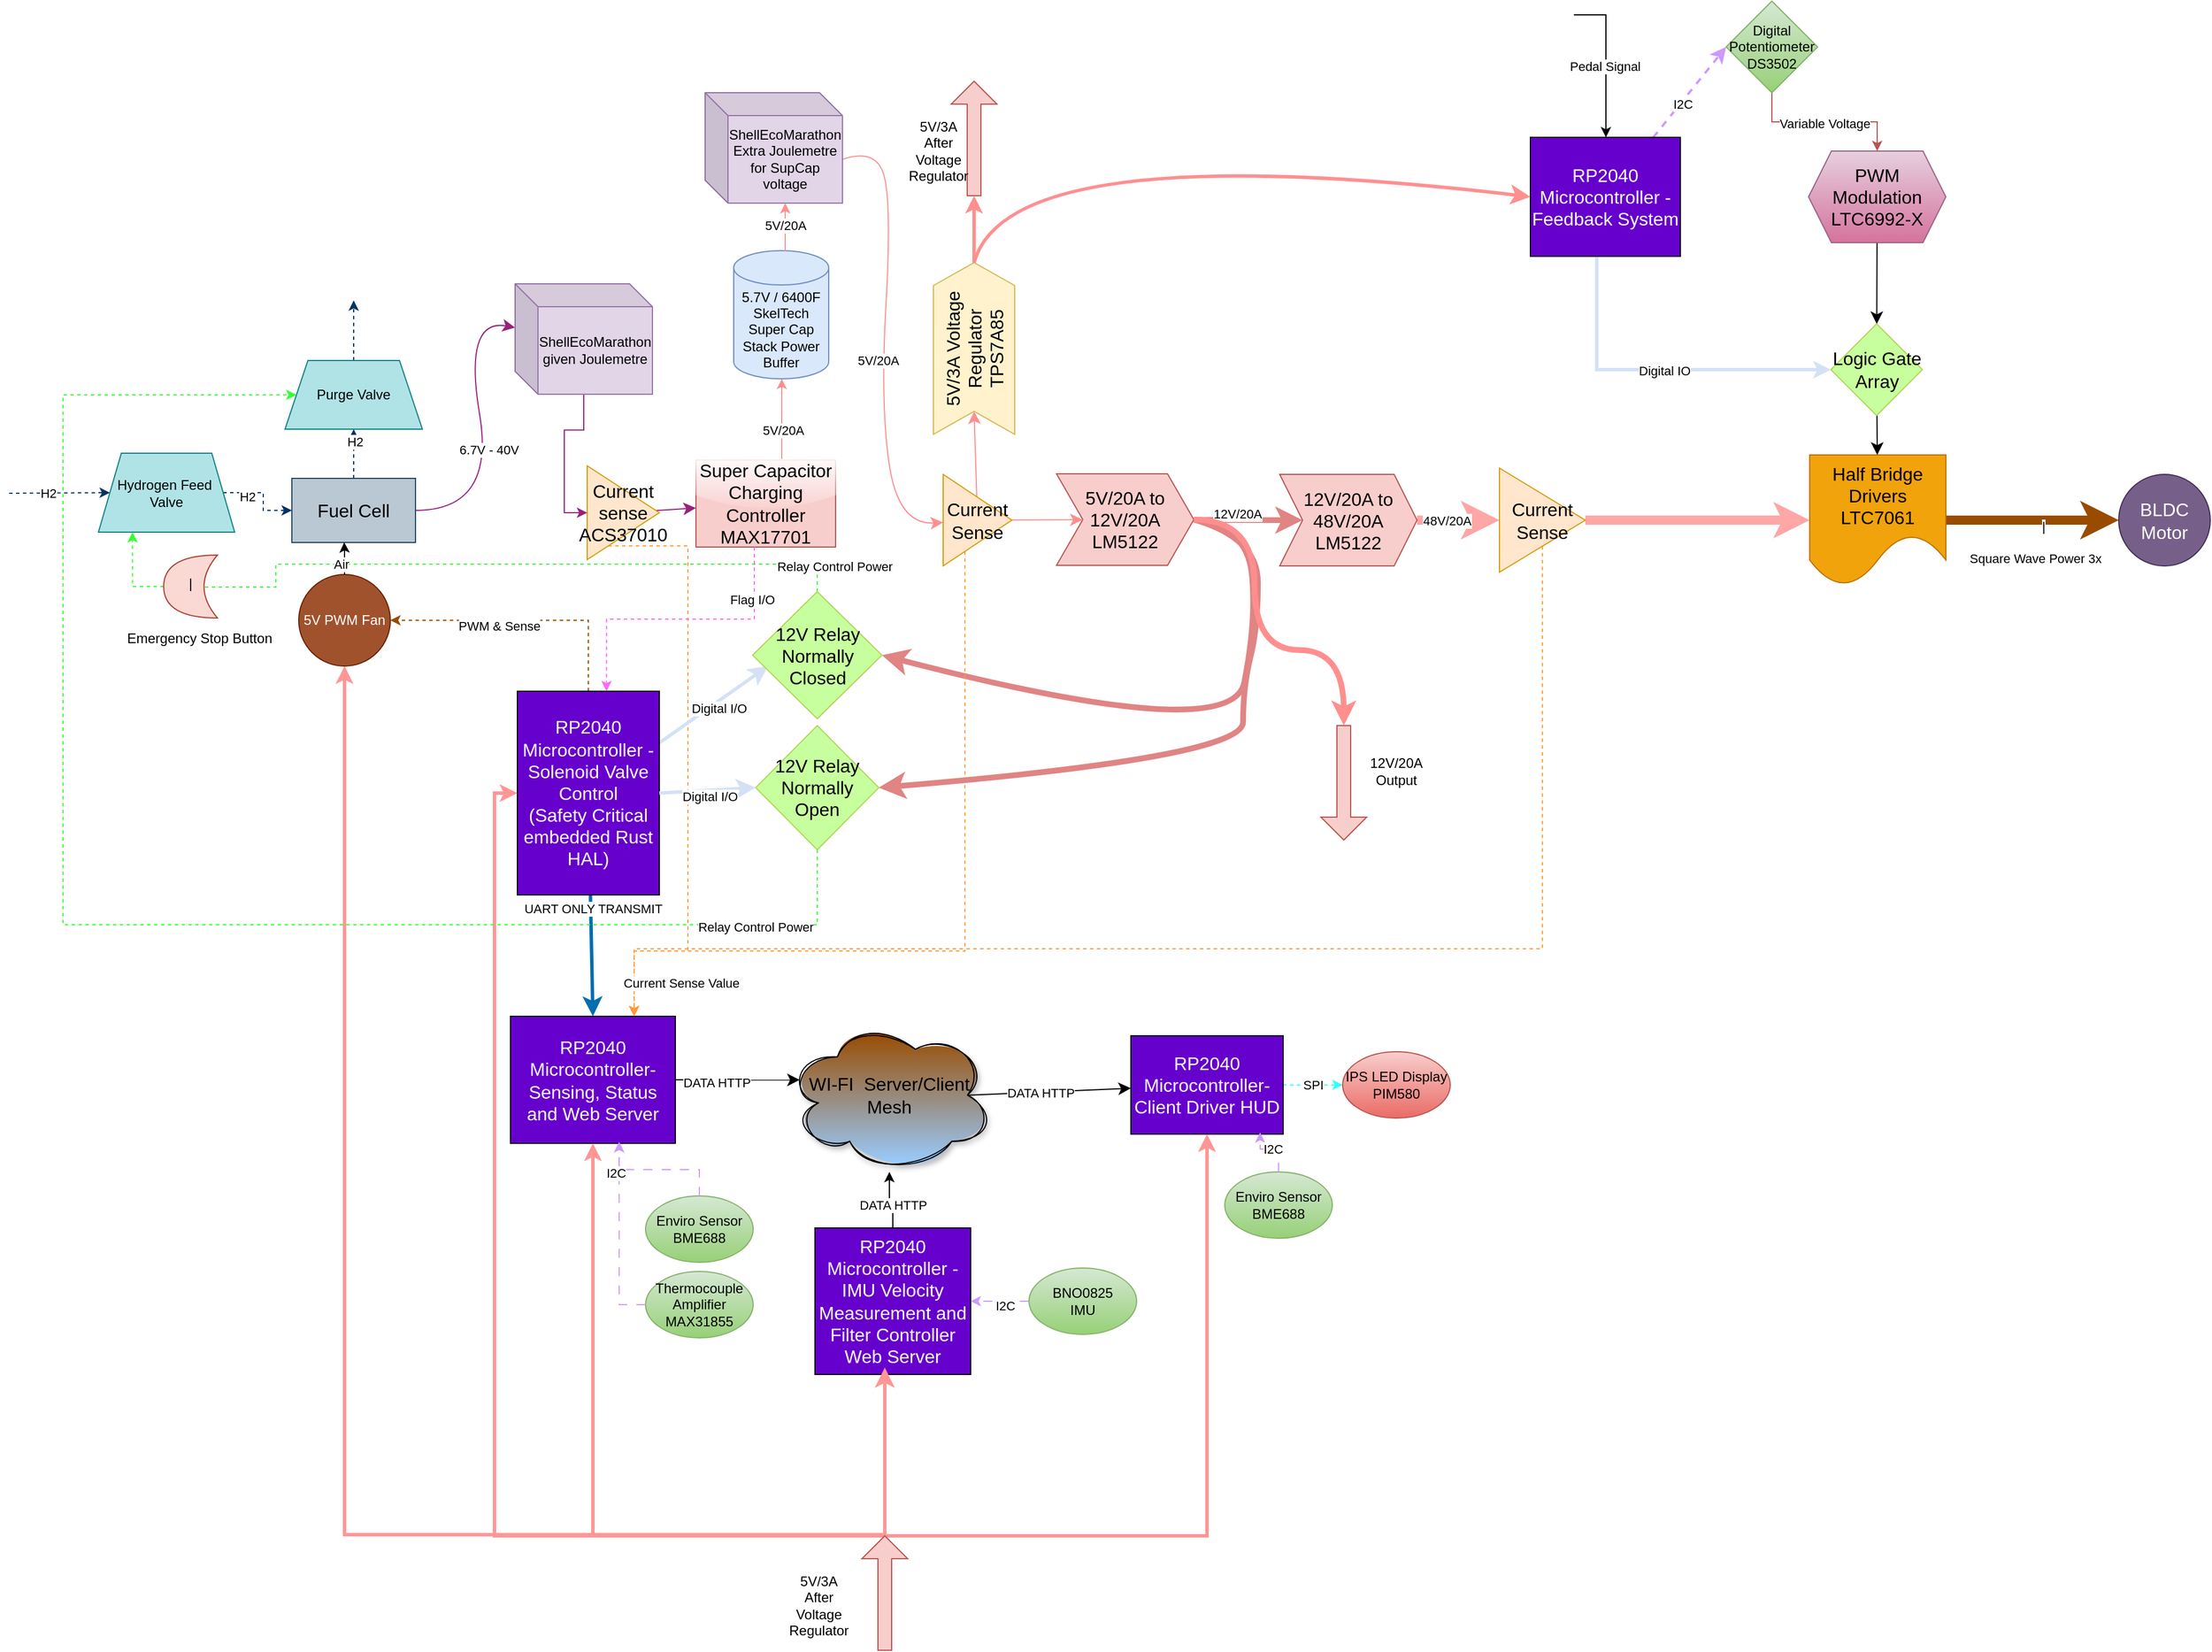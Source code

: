 <mxfile version="23.1.3" type="github">
  <diagram name="Page-1" id="3pwY9fGzuHn3JVjRTNSs">
    <mxGraphModel dx="2160" dy="2262" grid="0" gridSize="10" guides="1" tooltips="1" connect="1" arrows="1" fold="1" page="0" pageScale="1" pageWidth="827" pageHeight="1169" math="0" shadow="0">
      <root>
        <mxCell id="0" />
        <mxCell id="1" parent="0" />
        <mxCell id="-RvZQtozATsV0GQGR4CD-6" value="" style="edgeStyle=none;curved=1;rounded=0;orthogonalLoop=1;jettySize=auto;html=1;fontSize=12;startSize=8;endSize=8;strokeColor=#99207D;entryX=0;entryY=0;entryDx=0;entryDy=38.25;entryPerimeter=0;" parent="1" source="-RvZQtozATsV0GQGR4CD-1" target="e2PPbPaa_1yQstqibaPU-81" edge="1">
          <mxGeometry relative="1" as="geometry">
            <Array as="points">
              <mxPoint x="-206" y="-63" />
              <mxPoint x="-234" y="-231" />
            </Array>
          </mxGeometry>
        </mxCell>
        <mxCell id="e2PPbPaa_1yQstqibaPU-49" value="6.7V - 40V" style="edgeLabel;html=1;align=center;verticalAlign=middle;resizable=0;points=[];" vertex="1" connectable="0" parent="-RvZQtozATsV0GQGR4CD-6">
          <mxGeometry x="-0.135" y="-3" relative="1" as="geometry">
            <mxPoint as="offset" />
          </mxGeometry>
        </mxCell>
        <mxCell id="e2PPbPaa_1yQstqibaPU-38" style="edgeStyle=orthogonalEdgeStyle;rounded=0;orthogonalLoop=1;jettySize=auto;html=1;entryX=0.5;entryY=1;entryDx=0;entryDy=0;dashed=1;strokeColor=#003366;" edge="1" parent="1" source="-RvZQtozATsV0GQGR4CD-1" target="e2PPbPaa_1yQstqibaPU-24">
          <mxGeometry relative="1" as="geometry" />
        </mxCell>
        <mxCell id="e2PPbPaa_1yQstqibaPU-43" value="H2" style="edgeLabel;html=1;align=center;verticalAlign=middle;resizable=0;points=[];" vertex="1" connectable="0" parent="e2PPbPaa_1yQstqibaPU-38">
          <mxGeometry x="0.494" y="-1" relative="1" as="geometry">
            <mxPoint as="offset" />
          </mxGeometry>
        </mxCell>
        <mxCell id="-RvZQtozATsV0GQGR4CD-1" value="Fuel Cell" style="rounded=0;whiteSpace=wrap;html=1;fontSize=16;fillColor=#bac8d3;strokeColor=#23445d;" parent="1" vertex="1">
          <mxGeometry x="-384" y="-91" width="108" height="56" as="geometry" />
        </mxCell>
        <mxCell id="-RvZQtozATsV0GQGR4CD-74" value="" style="edgeStyle=none;curved=1;rounded=0;orthogonalLoop=1;jettySize=auto;html=1;fontSize=12;startSize=8;endSize=8;strokeColor=#FF8F8F;exitX=0;exitY=0;exitDx=120.0;exitDy=58.25;exitPerimeter=0;" parent="1" source="e2PPbPaa_1yQstqibaPU-90" target="-RvZQtozATsV0GQGR4CD-73" edge="1">
          <mxGeometry relative="1" as="geometry">
            <Array as="points">
              <mxPoint x="127" y="-380" />
              <mxPoint x="140" y="-330" />
              <mxPoint x="130" y="-155" />
              <mxPoint x="146" y="-50" />
            </Array>
          </mxGeometry>
        </mxCell>
        <mxCell id="e2PPbPaa_1yQstqibaPU-46" value="5V/20A" style="edgeLabel;html=1;align=center;verticalAlign=middle;resizable=0;points=[];" vertex="1" connectable="0" parent="-RvZQtozATsV0GQGR4CD-74">
          <mxGeometry x="0.086" y="-4" relative="1" as="geometry">
            <mxPoint as="offset" />
          </mxGeometry>
        </mxCell>
        <mxCell id="e2PPbPaa_1yQstqibaPU-65" value="" style="edgeStyle=orthogonalEdgeStyle;rounded=0;orthogonalLoop=1;jettySize=auto;html=1;strokeColor=#FF8F8F;" edge="1" parent="1" source="-RvZQtozATsV0GQGR4CD-2" target="e2PPbPaa_1yQstqibaPU-64">
          <mxGeometry relative="1" as="geometry">
            <Array as="points">
              <mxPoint x="44" y="-124" />
              <mxPoint x="44" y="-124" />
            </Array>
          </mxGeometry>
        </mxCell>
        <mxCell id="e2PPbPaa_1yQstqibaPU-83" value="5V/20A" style="edgeLabel;html=1;align=center;verticalAlign=middle;resizable=0;points=[];" vertex="1" connectable="0" parent="e2PPbPaa_1yQstqibaPU-65">
          <mxGeometry x="-0.252" y="-1" relative="1" as="geometry">
            <mxPoint as="offset" />
          </mxGeometry>
        </mxCell>
        <mxCell id="-RvZQtozATsV0GQGR4CD-2" value="&lt;div&gt;Super Capacitor Charging Controller &lt;br&gt;&lt;/div&gt;&lt;div&gt;MAX17701&lt;br&gt;&lt;/div&gt;" style="whiteSpace=wrap;html=1;fontSize=16;fillColor=#f8cecc;strokeColor=#b85450;glass=1;shadow=0;rounded=0;" parent="1" vertex="1">
          <mxGeometry x="-31" y="-107" width="122" height="76" as="geometry" />
        </mxCell>
        <mxCell id="-RvZQtozATsV0GQGR4CD-7" value="" style="edgeStyle=none;curved=1;rounded=0;orthogonalLoop=1;jettySize=auto;html=1;fontSize=12;startSize=8;endSize=8;strokeColor=#99207D;" parent="1" source="-RvZQtozATsV0GQGR4CD-3" target="-RvZQtozATsV0GQGR4CD-2" edge="1">
          <mxGeometry relative="1" as="geometry" />
        </mxCell>
        <mxCell id="e2PPbPaa_1yQstqibaPU-22" style="edgeStyle=orthogonalEdgeStyle;rounded=0;orthogonalLoop=1;jettySize=auto;html=1;entryX=0.75;entryY=0;entryDx=0;entryDy=0;dashed=1;strokeColor=#FF9933;" edge="1" parent="1" source="-RvZQtozATsV0GQGR4CD-3" target="-RvZQtozATsV0GQGR4CD-41">
          <mxGeometry relative="1" as="geometry">
            <Array as="points">
              <mxPoint x="-38" y="-32" />
              <mxPoint x="-38" y="322" />
              <mxPoint x="-85" y="322" />
            </Array>
          </mxGeometry>
        </mxCell>
        <mxCell id="-RvZQtozATsV0GQGR4CD-3" value="&lt;div&gt;Current sense&lt;/div&gt;&lt;div&gt;ACS37010&lt;br&gt;&lt;/div&gt;" style="triangle;whiteSpace=wrap;html=1;fontSize=16;fillColor=#ffe6cc;strokeColor=#d79b00;" parent="1" vertex="1">
          <mxGeometry x="-126" y="-102" width="63" height="82" as="geometry" />
        </mxCell>
        <mxCell id="-RvZQtozATsV0GQGR4CD-14" style="edgeStyle=none;curved=1;rounded=0;orthogonalLoop=1;jettySize=auto;html=1;entryX=1;entryY=0.5;entryDx=0;entryDy=0;fontSize=12;startSize=8;endSize=8;exitX=1;exitY=0.5;exitDx=0;exitDy=0;strokeWidth=5;strokeColor=#E08484;" parent="1" source="-RvZQtozATsV0GQGR4CD-9" target="-RvZQtozATsV0GQGR4CD-38" edge="1">
          <mxGeometry relative="1" as="geometry">
            <mxPoint x="419" y="-61" as="sourcePoint" />
            <Array as="points">
              <mxPoint x="450" y="-49" />
              <mxPoint x="459" y="32" />
              <mxPoint x="437" y="143" />
            </Array>
            <mxPoint x="404.0" y="184.0" as="targetPoint" />
          </mxGeometry>
        </mxCell>
        <mxCell id="-RvZQtozATsV0GQGR4CD-17" style="edgeStyle=none;curved=1;rounded=0;orthogonalLoop=1;jettySize=auto;html=1;entryX=0;entryY=0.5;entryDx=0;entryDy=0;fontSize=12;startSize=8;endSize=8;strokeColor=#E08484;strokeWidth=5;" parent="1" source="-RvZQtozATsV0GQGR4CD-9" target="-RvZQtozATsV0GQGR4CD-16" edge="1">
          <mxGeometry relative="1" as="geometry" />
        </mxCell>
        <mxCell id="e2PPbPaa_1yQstqibaPU-57" value="12V/20A" style="edgeLabel;html=1;align=center;verticalAlign=middle;resizable=0;points=[];" vertex="1" connectable="0" parent="-RvZQtozATsV0GQGR4CD-17">
          <mxGeometry x="-0.215" y="6" relative="1" as="geometry">
            <mxPoint as="offset" />
          </mxGeometry>
        </mxCell>
        <mxCell id="-RvZQtozATsV0GQGR4CD-9" value="&lt;div&gt;5V/20A to 12V/20A&lt;/div&gt;LM5122" style="shape=step;perimeter=stepPerimeter;whiteSpace=wrap;html=1;fixedSize=1;fontSize=16;size=23;fillColor=#f8cecc;strokeColor=#b85450;" parent="1" vertex="1">
          <mxGeometry x="284" y="-95" width="120" height="80" as="geometry" />
        </mxCell>
        <mxCell id="-RvZQtozATsV0GQGR4CD-20" value="" style="edgeStyle=none;curved=1;rounded=0;orthogonalLoop=1;jettySize=auto;html=1;fontSize=12;startSize=8;endSize=8;entryX=0;entryY=0.5;entryDx=0;entryDy=0;strokeColor=#FFA6A6;strokeWidth=8;" parent="1" source="-RvZQtozATsV0GQGR4CD-16" target="-RvZQtozATsV0GQGR4CD-77" edge="1">
          <mxGeometry relative="1" as="geometry">
            <mxPoint x="615" y="-60" as="targetPoint" />
          </mxGeometry>
        </mxCell>
        <mxCell id="e2PPbPaa_1yQstqibaPU-58" value="48V/20A" style="edgeLabel;html=1;align=center;verticalAlign=middle;resizable=0;points=[];" vertex="1" connectable="0" parent="-RvZQtozATsV0GQGR4CD-20">
          <mxGeometry x="-0.278" y="-1" relative="1" as="geometry">
            <mxPoint y="-1" as="offset" />
          </mxGeometry>
        </mxCell>
        <mxCell id="-RvZQtozATsV0GQGR4CD-16" value="&lt;div&gt;12V/20A to 48V/20A&lt;/div&gt;LM5122" style="shape=step;perimeter=stepPerimeter;whiteSpace=wrap;html=1;fixedSize=1;fontSize=16;fillColor=#f8cecc;strokeColor=#b85450;" parent="1" vertex="1">
          <mxGeometry x="479" y="-94.5" width="120" height="80" as="geometry" />
        </mxCell>
        <mxCell id="-RvZQtozATsV0GQGR4CD-21" value="" style="edgeStyle=none;curved=1;rounded=0;orthogonalLoop=1;jettySize=auto;html=1;fontSize=12;startSize=8;endSize=8;strokeWidth=8;strokeColor=#994C00;" parent="1" source="-RvZQtozATsV0GQGR4CD-18" target="-RvZQtozATsV0GQGR4CD-19" edge="1">
          <mxGeometry relative="1" as="geometry" />
        </mxCell>
        <mxCell id="e2PPbPaa_1yQstqibaPU-79" value="|" style="edgeLabel;html=1;align=center;verticalAlign=middle;resizable=0;points=[];" vertex="1" connectable="0" parent="-RvZQtozATsV0GQGR4CD-21">
          <mxGeometry x="0.116" y="-5" relative="1" as="geometry">
            <mxPoint as="offset" />
          </mxGeometry>
        </mxCell>
        <mxCell id="e2PPbPaa_1yQstqibaPU-80" value="Square Wave Power 3x" style="edgeLabel;html=1;align=center;verticalAlign=middle;resizable=0;points=[];" vertex="1" connectable="0" parent="-RvZQtozATsV0GQGR4CD-21">
          <mxGeometry x="-0.472" y="1" relative="1" as="geometry">
            <mxPoint x="38" y="34" as="offset" />
          </mxGeometry>
        </mxCell>
        <mxCell id="-RvZQtozATsV0GQGR4CD-18" value="&lt;div&gt;Half Bridge Drivers&lt;/div&gt;&lt;div&gt;LTC7061&lt;br&gt;&lt;/div&gt;" style="shape=document;whiteSpace=wrap;html=1;boundedLbl=1;fontSize=16;size=0.388;fillColor=#f0a30a;fontColor=#000000;strokeColor=#BD7000;" parent="1" vertex="1">
          <mxGeometry x="942" y="-111.5" width="119" height="114" as="geometry" />
        </mxCell>
        <mxCell id="-RvZQtozATsV0GQGR4CD-19" value="BLDC Motor" style="ellipse;whiteSpace=wrap;html=1;fontSize=16;fillColor=#76608a;fontColor=#ffffff;strokeColor=#432D57;" parent="1" vertex="1">
          <mxGeometry x="1212" y="-94.5" width="80" height="80" as="geometry" />
        </mxCell>
        <mxCell id="-RvZQtozATsV0GQGR4CD-24" value="" style="edgeStyle=none;curved=1;rounded=0;orthogonalLoop=1;jettySize=auto;html=1;fontSize=12;startSize=8;endSize=8;" parent="1" source="-RvZQtozATsV0GQGR4CD-22" target="-RvZQtozATsV0GQGR4CD-23" edge="1">
          <mxGeometry relative="1" as="geometry" />
        </mxCell>
        <mxCell id="-RvZQtozATsV0GQGR4CD-22" value="PWM Modulation&lt;br&gt;LTC6992-X" style="shape=hexagon;perimeter=hexagonPerimeter2;whiteSpace=wrap;html=1;fixedSize=1;fontSize=16;fillColor=#e6d0de;gradientColor=#d5739d;strokeColor=#996185;" parent="1" vertex="1">
          <mxGeometry x="941" y="-377" width="120" height="80" as="geometry" />
        </mxCell>
        <mxCell id="-RvZQtozATsV0GQGR4CD-30" style="edgeStyle=none;curved=1;rounded=0;orthogonalLoop=1;jettySize=auto;html=1;fontSize=12;startSize=8;endSize=8;" parent="1" source="-RvZQtozATsV0GQGR4CD-23" target="-RvZQtozATsV0GQGR4CD-18" edge="1">
          <mxGeometry relative="1" as="geometry" />
        </mxCell>
        <mxCell id="-RvZQtozATsV0GQGR4CD-23" value="Logic Gate Array" style="rhombus;whiteSpace=wrap;html=1;fontSize=16;fillColor=#C8FF9E;strokeColor=#B0D658;" parent="1" vertex="1">
          <mxGeometry x="960.5" y="-226" width="80" height="80" as="geometry" />
        </mxCell>
        <mxCell id="-RvZQtozATsV0GQGR4CD-28" value="" style="edgeStyle=none;curved=1;rounded=0;orthogonalLoop=1;jettySize=auto;html=1;fontSize=12;startSize=8;endSize=8;entryX=0;entryY=0.5;entryDx=0;entryDy=0;dashed=1;strokeWidth=2;strokeColor=#CC99FF;" parent="1" source="-RvZQtozATsV0GQGR4CD-27" target="e2PPbPaa_1yQstqibaPU-69" edge="1">
          <mxGeometry relative="1" as="geometry" />
        </mxCell>
        <mxCell id="e2PPbPaa_1yQstqibaPU-111" value="I2C" style="edgeLabel;html=1;align=center;verticalAlign=middle;resizable=0;points=[];" vertex="1" connectable="0" parent="-RvZQtozATsV0GQGR4CD-28">
          <mxGeometry x="-0.231" y="-1" relative="1" as="geometry">
            <mxPoint as="offset" />
          </mxGeometry>
        </mxCell>
        <mxCell id="e2PPbPaa_1yQstqibaPU-74" style="edgeStyle=orthogonalEdgeStyle;rounded=0;orthogonalLoop=1;jettySize=auto;html=1;entryX=0;entryY=0.5;entryDx=0;entryDy=0;strokeWidth=3;strokeColor=#D4E1F5;" edge="1" parent="1" source="-RvZQtozATsV0GQGR4CD-27" target="-RvZQtozATsV0GQGR4CD-23">
          <mxGeometry relative="1" as="geometry">
            <Array as="points">
              <mxPoint x="756" y="-186" />
            </Array>
          </mxGeometry>
        </mxCell>
        <mxCell id="e2PPbPaa_1yQstqibaPU-75" value="Digital IO" style="edgeLabel;html=1;align=center;verticalAlign=middle;resizable=0;points=[];" vertex="1" connectable="0" parent="e2PPbPaa_1yQstqibaPU-74">
          <mxGeometry x="0.043" y="-1" relative="1" as="geometry">
            <mxPoint x="-1" as="offset" />
          </mxGeometry>
        </mxCell>
        <mxCell id="-RvZQtozATsV0GQGR4CD-27" value="&lt;font color=&quot;#ffffff&quot;&gt;RP2040 Microcontroller - Feedback System&lt;/font&gt;" style="rounded=0;whiteSpace=wrap;html=1;fontSize=16;fillColor=#6600CC;" parent="1" vertex="1">
          <mxGeometry x="698" y="-389" width="131" height="104" as="geometry" />
        </mxCell>
        <mxCell id="-RvZQtozATsV0GQGR4CD-33" style="edgeStyle=none;curved=1;rounded=0;orthogonalLoop=1;jettySize=auto;html=1;entryX=0;entryY=0.5;entryDx=0;entryDy=0;fontSize=12;startSize=8;endSize=8;exitX=1;exitY=0.5;exitDx=0;exitDy=0;strokeWidth=3;strokeColor=#FF8F8F;" parent="1" source="-RvZQtozATsV0GQGR4CD-31" target="-RvZQtozATsV0GQGR4CD-27" edge="1">
          <mxGeometry relative="1" as="geometry">
            <Array as="points">
              <mxPoint x="242" y="-391" />
            </Array>
          </mxGeometry>
        </mxCell>
        <mxCell id="-RvZQtozATsV0GQGR4CD-31" value="&lt;div&gt;5V/3A Voltage Regulator &lt;br&gt;&lt;/div&gt;&lt;div&gt;TPS7A85&lt;/div&gt;" style="shape=step;perimeter=stepPerimeter;whiteSpace=wrap;html=1;fixedSize=1;fontSize=16;rotation=-90;direction=east;fillColor=#fff2cc;strokeColor=#d6b656;" parent="1" vertex="1">
          <mxGeometry x="137" y="-240" width="150" height="71" as="geometry" />
        </mxCell>
        <mxCell id="-RvZQtozATsV0GQGR4CD-35" style="edgeStyle=none;curved=1;rounded=0;orthogonalLoop=1;jettySize=auto;html=1;fontSize=12;startSize=8;endSize=8;strokeColor=#D4E1F5;strokeWidth=3;" parent="1" source="-RvZQtozATsV0GQGR4CD-34" edge="1">
          <mxGeometry relative="1" as="geometry">
            <mxPoint x="32" y="73" as="targetPoint" />
          </mxGeometry>
        </mxCell>
        <mxCell id="e2PPbPaa_1yQstqibaPU-36" value="Digital I/O" style="edgeLabel;html=1;align=center;verticalAlign=middle;resizable=0;points=[];" vertex="1" connectable="0" parent="-RvZQtozATsV0GQGR4CD-35">
          <mxGeometry x="0.031" y="-5" relative="1" as="geometry">
            <mxPoint as="offset" />
          </mxGeometry>
        </mxCell>
        <mxCell id="-RvZQtozATsV0GQGR4CD-43" style="edgeStyle=none;curved=1;rounded=0;orthogonalLoop=1;jettySize=auto;html=1;fontSize=12;startSize=8;endSize=8;entryX=0.5;entryY=0;entryDx=0;entryDy=0;strokeWidth=3;fillColor=#1ba1e2;strokeColor=#006EAF;" parent="1" source="-RvZQtozATsV0GQGR4CD-34" target="-RvZQtozATsV0GQGR4CD-41" edge="1">
          <mxGeometry relative="1" as="geometry">
            <mxPoint x="-118" y="368" as="targetPoint" />
          </mxGeometry>
        </mxCell>
        <mxCell id="e2PPbPaa_1yQstqibaPU-68" value="UART ONLY TRANSMIT" style="edgeLabel;html=1;align=center;verticalAlign=middle;resizable=0;points=[];" vertex="1" connectable="0" parent="-RvZQtozATsV0GQGR4CD-43">
          <mxGeometry x="0.3" relative="1" as="geometry">
            <mxPoint x="1" y="-57" as="offset" />
          </mxGeometry>
        </mxCell>
        <mxCell id="e2PPbPaa_1yQstqibaPU-29" style="edgeStyle=orthogonalEdgeStyle;rounded=0;orthogonalLoop=1;jettySize=auto;html=1;entryX=1;entryY=0.5;entryDx=0;entryDy=0;dashed=1;strokeColor=#994C00;" edge="1" parent="1" source="-RvZQtozATsV0GQGR4CD-34" target="e2PPbPaa_1yQstqibaPU-26">
          <mxGeometry relative="1" as="geometry">
            <mxPoint x="-155.294" y="23.529" as="targetPoint" />
            <Array as="points">
              <mxPoint x="-125" y="33" />
            </Array>
          </mxGeometry>
        </mxCell>
        <mxCell id="e2PPbPaa_1yQstqibaPU-30" value="PWM &amp;amp; Sense" style="edgeLabel;html=1;align=center;verticalAlign=middle;resizable=0;points=[];" vertex="1" connectable="0" parent="e2PPbPaa_1yQstqibaPU-29">
          <mxGeometry x="0.194" y="5" relative="1" as="geometry">
            <mxPoint as="offset" />
          </mxGeometry>
        </mxCell>
        <mxCell id="-RvZQtozATsV0GQGR4CD-34" value="&lt;font color=&quot;#ffffff&quot;&gt;RP2040 Microcontroller - Solenoid Valve Control&lt;br&gt;(Safety Critical embedded Rust HAL)&lt;/font&gt;" style="whiteSpace=wrap;html=1;fontSize=16;fillColor=#6600CC;" parent="1" vertex="1">
          <mxGeometry x="-187" y="95" width="124" height="178" as="geometry" />
        </mxCell>
        <mxCell id="e2PPbPaa_1yQstqibaPU-59" style="edgeStyle=orthogonalEdgeStyle;rounded=0;orthogonalLoop=1;jettySize=auto;html=1;strokeColor=#33FF33;dashed=1;entryX=0.25;entryY=0.5;entryDx=0;entryDy=0;entryPerimeter=0;" edge="1" parent="1" source="-RvZQtozATsV0GQGR4CD-38" target="e2PPbPaa_1yQstqibaPU-93">
          <mxGeometry relative="1" as="geometry">
            <Array as="points">
              <mxPoint x="75" y="-16" />
              <mxPoint x="-398" y="-16" />
              <mxPoint x="-398" y="4" />
              <mxPoint x="-462" y="4" />
            </Array>
          </mxGeometry>
        </mxCell>
        <mxCell id="e2PPbPaa_1yQstqibaPU-61" value="Relay Control Power" style="edgeLabel;html=1;align=center;verticalAlign=middle;resizable=0;points=[];" vertex="1" connectable="0" parent="e2PPbPaa_1yQstqibaPU-59">
          <mxGeometry x="-0.507" y="1" relative="1" as="geometry">
            <mxPoint x="134" y="1" as="offset" />
          </mxGeometry>
        </mxCell>
        <mxCell id="-RvZQtozATsV0GQGR4CD-38" value="12V Relay&lt;br&gt;Normally Closed" style="rhombus;whiteSpace=wrap;html=1;fontSize=16;fillColor=#C8FF9E;strokeColor=#B0D658;" parent="1" vertex="1">
          <mxGeometry x="18.5" y="8" width="113" height="111" as="geometry" />
        </mxCell>
        <mxCell id="-RvZQtozATsV0GQGR4CD-41" value="&lt;font color=&quot;#ffffff&quot;&gt;RP2040 Microcontroller- Sensing, Status &amp;nbsp;and Web Server&amp;nbsp;&lt;/font&gt;" style="whiteSpace=wrap;html=1;fontSize=16;fillColor=#6600CC;" parent="1" vertex="1">
          <mxGeometry x="-193" y="379" width="144" height="111" as="geometry" />
        </mxCell>
        <mxCell id="-RvZQtozATsV0GQGR4CD-48" value="" style="edgeStyle=none;curved=1;rounded=0;orthogonalLoop=1;jettySize=auto;html=1;fontSize=12;startSize=8;endSize=8;exitX=0.875;exitY=0.5;exitDx=0;exitDy=0;exitPerimeter=0;" parent="1" source="-RvZQtozATsV0GQGR4CD-45" target="-RvZQtozATsV0GQGR4CD-47" edge="1">
          <mxGeometry relative="1" as="geometry" />
        </mxCell>
        <mxCell id="e2PPbPaa_1yQstqibaPU-110" value="DATA HTTP" style="edgeLabel;html=1;align=center;verticalAlign=middle;resizable=0;points=[];" vertex="1" connectable="0" parent="-RvZQtozATsV0GQGR4CD-48">
          <mxGeometry x="-0.103" y="-1" relative="1" as="geometry">
            <mxPoint as="offset" />
          </mxGeometry>
        </mxCell>
        <mxCell id="-RvZQtozATsV0GQGR4CD-45" value="WI-FI &amp;nbsp;Server/Client Mesh" style="ellipse;shape=cloud;whiteSpace=wrap;html=1;fontSize=16;shadow=1;sketch=1;curveFitting=1;jiggle=2;gradientColor=#99CCFF;fillColor=#994C00;" parent="1" vertex="1">
          <mxGeometry x="47" y="381" width="182" height="134" as="geometry" />
        </mxCell>
        <mxCell id="-RvZQtozATsV0GQGR4CD-46" style="edgeStyle=none;curved=1;rounded=0;orthogonalLoop=1;jettySize=auto;html=1;entryX=0.07;entryY=0.4;entryDx=0;entryDy=0;entryPerimeter=0;fontSize=12;startSize=8;endSize=8;" parent="1" source="-RvZQtozATsV0GQGR4CD-41" target="-RvZQtozATsV0GQGR4CD-45" edge="1">
          <mxGeometry relative="1" as="geometry" />
        </mxCell>
        <mxCell id="e2PPbPaa_1yQstqibaPU-109" value="DATA HTTP" style="edgeLabel;html=1;align=center;verticalAlign=middle;resizable=0;points=[];" vertex="1" connectable="0" parent="-RvZQtozATsV0GQGR4CD-46">
          <mxGeometry x="-0.326" y="-2" relative="1" as="geometry">
            <mxPoint x="-1" as="offset" />
          </mxGeometry>
        </mxCell>
        <mxCell id="e2PPbPaa_1yQstqibaPU-128" value="SPI" style="edgeStyle=orthogonalEdgeStyle;rounded=0;orthogonalLoop=1;jettySize=auto;html=1;strokeColor=#33FFFF;dashed=1;" edge="1" parent="1" source="-RvZQtozATsV0GQGR4CD-47" target="e2PPbPaa_1yQstqibaPU-127">
          <mxGeometry relative="1" as="geometry" />
        </mxCell>
        <mxCell id="-RvZQtozATsV0GQGR4CD-47" value="&lt;font color=&quot;#ffffff&quot;&gt;RP2040 Microcontroller- Client Driver HUD&lt;/font&gt;" style="whiteSpace=wrap;html=1;fontSize=16;fillColor=#6600CC;" parent="1" vertex="1">
          <mxGeometry x="349" y="396" width="133" height="86" as="geometry" />
        </mxCell>
        <mxCell id="e2PPbPaa_1yQstqibaPU-50" value="" style="edgeStyle=orthogonalEdgeStyle;rounded=0;orthogonalLoop=1;jettySize=auto;html=1;" edge="1" parent="1" source="-RvZQtozATsV0GQGR4CD-68" target="-RvZQtozATsV0GQGR4CD-45">
          <mxGeometry relative="1" as="geometry" />
        </mxCell>
        <mxCell id="e2PPbPaa_1yQstqibaPU-108" value="DATA HTTP" style="edgeLabel;html=1;align=center;verticalAlign=middle;resizable=0;points=[];" vertex="1" connectable="0" parent="e2PPbPaa_1yQstqibaPU-50">
          <mxGeometry x="-0.217" relative="1" as="geometry">
            <mxPoint as="offset" />
          </mxGeometry>
        </mxCell>
        <mxCell id="-RvZQtozATsV0GQGR4CD-68" value="&lt;font color=&quot;#ffffff&quot;&gt;RP2040 Microcontroller - IMU Velocity Measurement and Filter Controller Web Server &lt;/font&gt;" style="whiteSpace=wrap;html=1;fontSize=16;fillColor=#6600CC;" parent="1" vertex="1">
          <mxGeometry x="73" y="564" width="136" height="128" as="geometry" />
        </mxCell>
        <mxCell id="-RvZQtozATsV0GQGR4CD-75" value="" style="edgeStyle=none;curved=1;rounded=0;orthogonalLoop=1;jettySize=auto;html=1;fontSize=12;startSize=8;endSize=8;strokeColor=#FF8F8F;" parent="1" source="-RvZQtozATsV0GQGR4CD-73" target="-RvZQtozATsV0GQGR4CD-9" edge="1">
          <mxGeometry relative="1" as="geometry" />
        </mxCell>
        <mxCell id="-RvZQtozATsV0GQGR4CD-88" style="edgeStyle=none;curved=1;rounded=0;orthogonalLoop=1;jettySize=auto;html=1;entryX=0;entryY=0.5;entryDx=0;entryDy=0;fontSize=12;startSize=8;endSize=8;strokeColor=#FF8F8F;" parent="1" source="-RvZQtozATsV0GQGR4CD-73" target="-RvZQtozATsV0GQGR4CD-31" edge="1">
          <mxGeometry relative="1" as="geometry" />
        </mxCell>
        <mxCell id="e2PPbPaa_1yQstqibaPU-23" style="edgeStyle=orthogonalEdgeStyle;rounded=0;orthogonalLoop=1;jettySize=auto;html=1;entryX=0.75;entryY=0;entryDx=0;entryDy=0;dashed=1;strokeColor=#FF9933;" edge="1" parent="1" source="-RvZQtozATsV0GQGR4CD-73" target="-RvZQtozATsV0GQGR4CD-41">
          <mxGeometry relative="1" as="geometry">
            <Array as="points">
              <mxPoint x="204" y="322" />
              <mxPoint x="-85" y="322" />
            </Array>
          </mxGeometry>
        </mxCell>
        <mxCell id="-RvZQtozATsV0GQGR4CD-73" value="Current Sense" style="triangle;whiteSpace=wrap;html=1;fontSize=16;fillColor=#ffe6cc;strokeColor=#d79b00;" parent="1" vertex="1">
          <mxGeometry x="185" y="-94.5" width="60" height="80" as="geometry" />
        </mxCell>
        <mxCell id="e2PPbPaa_1yQstqibaPU-3" value="" style="edgeStyle=orthogonalEdgeStyle;rounded=0;orthogonalLoop=1;jettySize=auto;html=1;strokeColor=#FFA6A6;strokeWidth=8;entryX=0;entryY=0.5;entryDx=0;entryDy=0;" edge="1" parent="1" source="-RvZQtozATsV0GQGR4CD-77" target="-RvZQtozATsV0GQGR4CD-18">
          <mxGeometry relative="1" as="geometry">
            <mxPoint x="779" y="-54.471" as="targetPoint" />
          </mxGeometry>
        </mxCell>
        <mxCell id="e2PPbPaa_1yQstqibaPU-35" style="edgeStyle=orthogonalEdgeStyle;rounded=0;orthogonalLoop=1;jettySize=auto;html=1;entryX=0.75;entryY=0;entryDx=0;entryDy=0;dashed=1;strokeColor=#FF9933;" edge="1" parent="1" source="-RvZQtozATsV0GQGR4CD-77" target="-RvZQtozATsV0GQGR4CD-41">
          <mxGeometry relative="1" as="geometry">
            <Array as="points">
              <mxPoint x="709" y="320" />
              <mxPoint x="-85" y="320" />
            </Array>
          </mxGeometry>
        </mxCell>
        <mxCell id="e2PPbPaa_1yQstqibaPU-106" value="Current Sense Value" style="edgeLabel;html=1;align=center;verticalAlign=middle;resizable=0;points=[];" vertex="1" connectable="0" parent="e2PPbPaa_1yQstqibaPU-35">
          <mxGeometry x="0.866" y="2" relative="1" as="geometry">
            <mxPoint x="19" y="28" as="offset" />
          </mxGeometry>
        </mxCell>
        <mxCell id="-RvZQtozATsV0GQGR4CD-77" value="Current Sense" style="triangle;whiteSpace=wrap;html=1;fontSize=16;fillColor=#ffe6cc;strokeColor=#d79b00;" parent="1" vertex="1">
          <mxGeometry x="671" y="-100" width="75" height="91" as="geometry" />
        </mxCell>
        <mxCell id="-RvZQtozATsV0GQGR4CD-85" value="" style="edgeStyle=none;curved=1;rounded=0;orthogonalLoop=1;jettySize=auto;html=1;fontSize=12;startSize=8;endSize=8;exitX=1;exitY=0.5;exitDx=0;exitDy=0;exitPerimeter=0;strokeColor=#FF9696;strokeWidth=3;" parent="1" source="e2PPbPaa_1yQstqibaPU-14" edge="1">
          <mxGeometry relative="1" as="geometry">
            <mxPoint x="137.008" y="829.952" as="sourcePoint" />
            <mxPoint x="134" y="686" as="targetPoint" />
          </mxGeometry>
        </mxCell>
        <mxCell id="e2PPbPaa_1yQstqibaPU-9" value="" style="shape=singleArrow;direction=north;whiteSpace=wrap;html=1;fillColor=#f8cecc;strokeColor=#b85450;" vertex="1" parent="1">
          <mxGeometry x="192" y="-438" width="40" height="100" as="geometry" />
        </mxCell>
        <mxCell id="e2PPbPaa_1yQstqibaPU-10" style="edgeStyle=orthogonalEdgeStyle;rounded=0;orthogonalLoop=1;jettySize=auto;html=1;entryX=0;entryY=0.5;entryDx=0;entryDy=0;entryPerimeter=0;strokeWidth=3;strokeColor=#FF8F8F;" edge="1" parent="1" source="-RvZQtozATsV0GQGR4CD-31" target="e2PPbPaa_1yQstqibaPU-9">
          <mxGeometry relative="1" as="geometry" />
        </mxCell>
        <mxCell id="e2PPbPaa_1yQstqibaPU-11" value="5V/3A&lt;br&gt;After Voltage Regulator" style="text;html=1;align=center;verticalAlign=middle;whiteSpace=wrap;rounded=0;" vertex="1" parent="1">
          <mxGeometry x="151" y="-392" width="60" height="30" as="geometry" />
        </mxCell>
        <mxCell id="e2PPbPaa_1yQstqibaPU-18" style="edgeStyle=orthogonalEdgeStyle;rounded=0;orthogonalLoop=1;jettySize=auto;html=1;entryX=0;entryY=0.5;entryDx=0;entryDy=0;exitX=1;exitY=0.5;exitDx=0;exitDy=0;exitPerimeter=0;strokeColor=#FF9696;strokeWidth=3;" edge="1" parent="1" source="e2PPbPaa_1yQstqibaPU-14" target="-RvZQtozATsV0GQGR4CD-34">
          <mxGeometry relative="1" as="geometry">
            <Array as="points">
              <mxPoint x="-207" y="833" />
              <mxPoint x="-207" y="184" />
            </Array>
          </mxGeometry>
        </mxCell>
        <mxCell id="e2PPbPaa_1yQstqibaPU-19" style="edgeStyle=orthogonalEdgeStyle;rounded=0;orthogonalLoop=1;jettySize=auto;html=1;entryX=0.5;entryY=1;entryDx=0;entryDy=0;exitX=1;exitY=0.5;exitDx=0;exitDy=0;exitPerimeter=0;strokeColor=#FF9696;strokeWidth=3;" edge="1" parent="1" source="e2PPbPaa_1yQstqibaPU-14" target="-RvZQtozATsV0GQGR4CD-41">
          <mxGeometry relative="1" as="geometry">
            <Array as="points">
              <mxPoint x="-121" y="833" />
            </Array>
          </mxGeometry>
        </mxCell>
        <mxCell id="e2PPbPaa_1yQstqibaPU-20" style="edgeStyle=orthogonalEdgeStyle;rounded=0;orthogonalLoop=1;jettySize=auto;html=1;entryX=0.5;entryY=1;entryDx=0;entryDy=0;exitX=1;exitY=0.5;exitDx=0;exitDy=0;exitPerimeter=0;strokeColor=#FF9696;strokeWidth=3;" edge="1" parent="1" source="e2PPbPaa_1yQstqibaPU-14" target="-RvZQtozATsV0GQGR4CD-47">
          <mxGeometry relative="1" as="geometry">
            <Array as="points">
              <mxPoint x="416" y="833" />
            </Array>
          </mxGeometry>
        </mxCell>
        <mxCell id="e2PPbPaa_1yQstqibaPU-31" style="edgeStyle=orthogonalEdgeStyle;rounded=0;orthogonalLoop=1;jettySize=auto;html=1;entryX=0.5;entryY=1;entryDx=0;entryDy=0;strokeColor=#FF9696;strokeWidth=3;" edge="1" parent="1" source="e2PPbPaa_1yQstqibaPU-14" target="e2PPbPaa_1yQstqibaPU-26">
          <mxGeometry relative="1" as="geometry">
            <Array as="points">
              <mxPoint x="134" y="832" />
              <mxPoint x="-338" y="832" />
            </Array>
          </mxGeometry>
        </mxCell>
        <mxCell id="e2PPbPaa_1yQstqibaPU-14" value="" style="shape=singleArrow;direction=north;whiteSpace=wrap;html=1;fillColor=#f8cecc;strokeColor=#b85450;" vertex="1" parent="1">
          <mxGeometry x="114" y="833" width="40" height="100" as="geometry" />
        </mxCell>
        <mxCell id="e2PPbPaa_1yQstqibaPU-15" value="5V/3A&lt;br&gt;After Voltage Regulator" style="text;html=1;align=center;verticalAlign=middle;whiteSpace=wrap;rounded=0;" vertex="1" parent="1">
          <mxGeometry x="73" y="879" width="7" height="30" as="geometry" />
        </mxCell>
        <mxCell id="e2PPbPaa_1yQstqibaPU-63" style="edgeStyle=orthogonalEdgeStyle;rounded=0;orthogonalLoop=1;jettySize=auto;html=1;dashed=1;strokeColor=#003366;" edge="1" parent="1" source="e2PPbPaa_1yQstqibaPU-24">
          <mxGeometry relative="1" as="geometry">
            <mxPoint x="-330" y="-246.5" as="targetPoint" />
          </mxGeometry>
        </mxCell>
        <mxCell id="e2PPbPaa_1yQstqibaPU-24" value="Purge Valve" style="shape=trapezoid;perimeter=trapezoidPerimeter;whiteSpace=wrap;html=1;fixedSize=1;fillColor=#b0e3e6;strokeColor=#0e8088;" vertex="1" parent="1">
          <mxGeometry x="-390" y="-194" width="120" height="60" as="geometry" />
        </mxCell>
        <mxCell id="e2PPbPaa_1yQstqibaPU-26" value="5V PWM Fan" style="ellipse;whiteSpace=wrap;html=1;aspect=fixed;fillColor=#a0522d;fontColor=#ffffff;strokeColor=#6D1F00;" vertex="1" parent="1">
          <mxGeometry x="-378" y="-7" width="80" height="80" as="geometry" />
        </mxCell>
        <mxCell id="e2PPbPaa_1yQstqibaPU-37" style="edgeStyle=orthogonalEdgeStyle;rounded=0;orthogonalLoop=1;jettySize=auto;html=1;entryX=0;entryY=0.5;entryDx=0;entryDy=0;dashed=1;strokeColor=#003366;" edge="1" parent="1" source="e2PPbPaa_1yQstqibaPU-27" target="-RvZQtozATsV0GQGR4CD-1">
          <mxGeometry relative="1" as="geometry" />
        </mxCell>
        <mxCell id="e2PPbPaa_1yQstqibaPU-42" value="H2" style="edgeLabel;html=1;align=center;verticalAlign=middle;resizable=0;points=[];" vertex="1" connectable="0" parent="e2PPbPaa_1yQstqibaPU-37">
          <mxGeometry x="-0.448" y="-3" relative="1" as="geometry">
            <mxPoint as="offset" />
          </mxGeometry>
        </mxCell>
        <mxCell id="e2PPbPaa_1yQstqibaPU-27" value="Hydrogen Feed&amp;nbsp; Valve" style="shape=trapezoid;perimeter=trapezoidPerimeter;whiteSpace=wrap;html=1;fixedSize=1;fillColor=#b0e3e6;strokeColor=#0e8088;" vertex="1" parent="1">
          <mxGeometry x="-553" y="-113" width="119" height="69" as="geometry" />
        </mxCell>
        <mxCell id="e2PPbPaa_1yQstqibaPU-28" style="edgeStyle=orthogonalEdgeStyle;rounded=0;orthogonalLoop=1;jettySize=auto;html=1;entryX=0.423;entryY=0.998;entryDx=0;entryDy=0;entryPerimeter=0;" edge="1" parent="1" source="e2PPbPaa_1yQstqibaPU-26" target="-RvZQtozATsV0GQGR4CD-1">
          <mxGeometry relative="1" as="geometry" />
        </mxCell>
        <mxCell id="e2PPbPaa_1yQstqibaPU-41" value="Air" style="edgeLabel;html=1;align=center;verticalAlign=middle;resizable=0;points=[];" vertex="1" connectable="0" parent="e2PPbPaa_1yQstqibaPU-28">
          <mxGeometry x="-0.32" y="3" relative="1" as="geometry">
            <mxPoint as="offset" />
          </mxGeometry>
        </mxCell>
        <mxCell id="e2PPbPaa_1yQstqibaPU-51" style="edgeStyle=none;curved=1;rounded=0;orthogonalLoop=1;jettySize=auto;html=1;fontSize=12;startSize=8;endSize=8;strokeColor=#D4E1F5;strokeWidth=3;exitX=1;exitY=0.5;exitDx=0;exitDy=0;entryX=0;entryY=0.5;entryDx=0;entryDy=0;" edge="1" parent="1" source="-RvZQtozATsV0GQGR4CD-34" target="e2PPbPaa_1yQstqibaPU-53">
          <mxGeometry relative="1" as="geometry">
            <mxPoint x="19" y="167" as="targetPoint" />
            <mxPoint x="-53" y="194" as="sourcePoint" />
          </mxGeometry>
        </mxCell>
        <mxCell id="e2PPbPaa_1yQstqibaPU-52" value="Digital I/O" style="edgeLabel;html=1;align=center;verticalAlign=middle;resizable=0;points=[];" vertex="1" connectable="0" parent="e2PPbPaa_1yQstqibaPU-51">
          <mxGeometry x="0.031" y="-5" relative="1" as="geometry">
            <mxPoint as="offset" />
          </mxGeometry>
        </mxCell>
        <mxCell id="e2PPbPaa_1yQstqibaPU-60" style="edgeStyle=orthogonalEdgeStyle;rounded=0;orthogonalLoop=1;jettySize=auto;html=1;entryX=0;entryY=0.5;entryDx=0;entryDy=0;strokeColor=#33FF33;dashed=1;" edge="1" parent="1" source="e2PPbPaa_1yQstqibaPU-53" target="e2PPbPaa_1yQstqibaPU-24">
          <mxGeometry relative="1" as="geometry">
            <Array as="points">
              <mxPoint x="75" y="299" />
              <mxPoint x="-584" y="299" />
              <mxPoint x="-584" y="-164" />
            </Array>
          </mxGeometry>
        </mxCell>
        <mxCell id="e2PPbPaa_1yQstqibaPU-62" value="Relay Control Power" style="edgeLabel;html=1;align=center;verticalAlign=middle;resizable=0;points=[];" vertex="1" connectable="0" parent="e2PPbPaa_1yQstqibaPU-60">
          <mxGeometry x="-0.829" y="2" relative="1" as="geometry">
            <mxPoint x="-1" as="offset" />
          </mxGeometry>
        </mxCell>
        <mxCell id="e2PPbPaa_1yQstqibaPU-53" value="12V Relay&lt;br&gt;Normally Open" style="rhombus;whiteSpace=wrap;html=1;fontSize=16;fillColor=#C8FF9E;strokeColor=#B0D658;" vertex="1" parent="1">
          <mxGeometry x="21.25" y="125" width="107.5" height="108.5" as="geometry" />
        </mxCell>
        <mxCell id="e2PPbPaa_1yQstqibaPU-55" style="edgeStyle=none;curved=1;rounded=0;orthogonalLoop=1;jettySize=auto;html=1;entryX=1;entryY=0.5;entryDx=0;entryDy=0;fontSize=12;startSize=8;endSize=8;exitX=1;exitY=0.5;exitDx=0;exitDy=0;strokeWidth=5;strokeColor=#E08484;" edge="1" parent="1" source="-RvZQtozATsV0GQGR4CD-9" target="e2PPbPaa_1yQstqibaPU-53">
          <mxGeometry relative="1" as="geometry">
            <mxPoint x="414" y="-45" as="sourcePoint" />
            <Array as="points">
              <mxPoint x="460" y="-39" />
              <mxPoint x="460" y="39" />
              <mxPoint x="447" y="91" />
              <mxPoint x="447" y="153" />
            </Array>
            <mxPoint x="139" y="83" as="targetPoint" />
          </mxGeometry>
        </mxCell>
        <mxCell id="e2PPbPaa_1yQstqibaPU-64" value="&lt;div&gt;5.7V / 6400F&lt;/div&gt;&lt;div&gt;SkelTech Super Cap Stack Power Buffer&lt;br&gt;&lt;/div&gt;" style="shape=cylinder3;whiteSpace=wrap;html=1;boundedLbl=1;backgroundOutline=1;size=15;fillColor=#dae8fc;strokeColor=#6c8ebf;" vertex="1" parent="1">
          <mxGeometry x="2" y="-290" width="83" height="112" as="geometry" />
        </mxCell>
        <mxCell id="e2PPbPaa_1yQstqibaPU-70" style="edgeStyle=orthogonalEdgeStyle;rounded=0;orthogonalLoop=1;jettySize=auto;html=1;entryX=0.5;entryY=0;entryDx=0;entryDy=0;fillColor=#f8cecc;gradientColor=#ea6b66;strokeColor=#b85450;" edge="1" parent="1" source="e2PPbPaa_1yQstqibaPU-69" target="-RvZQtozATsV0GQGR4CD-22">
          <mxGeometry relative="1" as="geometry" />
        </mxCell>
        <mxCell id="e2PPbPaa_1yQstqibaPU-112" value="Variable Voltage" style="edgeLabel;html=1;align=center;verticalAlign=middle;resizable=0;points=[];" vertex="1" connectable="0" parent="e2PPbPaa_1yQstqibaPU-70">
          <mxGeometry x="0.001" y="-1" relative="1" as="geometry">
            <mxPoint as="offset" />
          </mxGeometry>
        </mxCell>
        <mxCell id="e2PPbPaa_1yQstqibaPU-69" value="Digital Potentiometer DS3502" style="rhombus;whiteSpace=wrap;html=1;fillColor=#d5e8d4;gradientColor=#97d077;strokeColor=#82b366;" vertex="1" parent="1">
          <mxGeometry x="869" y="-508" width="80" height="80" as="geometry" />
        </mxCell>
        <mxCell id="e2PPbPaa_1yQstqibaPU-82" style="edgeStyle=orthogonalEdgeStyle;rounded=0;orthogonalLoop=1;jettySize=auto;html=1;entryX=0;entryY=0.5;entryDx=0;entryDy=0;strokeColor=#99207D;" edge="1" parent="1" source="e2PPbPaa_1yQstqibaPU-81" target="-RvZQtozATsV0GQGR4CD-3">
          <mxGeometry relative="1" as="geometry" />
        </mxCell>
        <mxCell id="e2PPbPaa_1yQstqibaPU-81" value="ShellEcoMarathon given Joulemetre" style="shape=cube;whiteSpace=wrap;html=1;boundedLbl=1;backgroundOutline=1;darkOpacity=0.05;darkOpacity2=0.1;fillColor=#e1d5e7;strokeColor=#9673a6;" vertex="1" parent="1">
          <mxGeometry x="-189" y="-261" width="120" height="96.5" as="geometry" />
        </mxCell>
        <mxCell id="e2PPbPaa_1yQstqibaPU-87" style="edgeStyle=orthogonalEdgeStyle;rounded=0;orthogonalLoop=1;jettySize=auto;html=1;entryX=0.628;entryY=0;entryDx=0;entryDy=0;entryPerimeter=0;fillColor=#647687;strokeColor=#FF66FF;dashed=1;" edge="1" parent="1" source="-RvZQtozATsV0GQGR4CD-2" target="-RvZQtozATsV0GQGR4CD-34">
          <mxGeometry relative="1" as="geometry">
            <Array as="points">
              <mxPoint x="20" y="32" />
              <mxPoint x="-109" y="32" />
            </Array>
          </mxGeometry>
        </mxCell>
        <mxCell id="e2PPbPaa_1yQstqibaPU-89" value="Flag I/O" style="edgeLabel;html=1;align=center;verticalAlign=middle;resizable=0;points=[];" vertex="1" connectable="0" parent="e2PPbPaa_1yQstqibaPU-87">
          <mxGeometry x="-0.64" y="-2" relative="1" as="geometry">
            <mxPoint as="offset" />
          </mxGeometry>
        </mxCell>
        <mxCell id="e2PPbPaa_1yQstqibaPU-90" value="&lt;div&gt;ShellEcoMarathon Extra Joulemetre&lt;/div&gt;&lt;div&gt;for SupCap voltage&lt;br&gt;&lt;/div&gt;" style="shape=cube;whiteSpace=wrap;html=1;boundedLbl=1;backgroundOutline=1;darkOpacity=0.05;darkOpacity2=0.1;fillColor=#e1d5e7;strokeColor=#9673a6;" vertex="1" parent="1">
          <mxGeometry x="-23" y="-428" width="120" height="96.5" as="geometry" />
        </mxCell>
        <mxCell id="e2PPbPaa_1yQstqibaPU-91" value="" style="edgeStyle=orthogonalEdgeStyle;rounded=0;orthogonalLoop=1;jettySize=auto;html=1;strokeColor=#FF8F8F;entryX=0;entryY=0;entryDx=70;entryDy=96.5;entryPerimeter=0;exitX=0.542;exitY=0.005;exitDx=0;exitDy=0;exitPerimeter=0;" edge="1" parent="1" source="e2PPbPaa_1yQstqibaPU-64" target="e2PPbPaa_1yQstqibaPU-90">
          <mxGeometry relative="1" as="geometry">
            <mxPoint x="-43.96" y="-269" as="sourcePoint" />
            <mxPoint x="-43.96" y="-340" as="targetPoint" />
            <Array as="points" />
          </mxGeometry>
        </mxCell>
        <mxCell id="e2PPbPaa_1yQstqibaPU-92" value="5V/20A" style="edgeLabel;html=1;align=center;verticalAlign=middle;resizable=0;points=[];" vertex="1" connectable="0" parent="e2PPbPaa_1yQstqibaPU-91">
          <mxGeometry x="-0.252" y="-1" relative="1" as="geometry">
            <mxPoint x="-1" y="-7" as="offset" />
          </mxGeometry>
        </mxCell>
        <mxCell id="e2PPbPaa_1yQstqibaPU-102" style="edgeStyle=orthogonalEdgeStyle;rounded=0;orthogonalLoop=1;jettySize=auto;html=1;entryX=0.25;entryY=1;entryDx=0;entryDy=0;strokeColor=#33FF33;dashed=1;" edge="1" parent="1" source="e2PPbPaa_1yQstqibaPU-93" target="e2PPbPaa_1yQstqibaPU-27">
          <mxGeometry relative="1" as="geometry">
            <Array as="points">
              <mxPoint x="-523" y="3" />
            </Array>
          </mxGeometry>
        </mxCell>
        <mxCell id="e2PPbPaa_1yQstqibaPU-93" value="|" style="shape=xor;whiteSpace=wrap;html=1;rotation=-180;fillColor=#fad9d5;strokeColor=#ae4132;" vertex="1" parent="1">
          <mxGeometry x="-496" y="-24" width="47" height="55" as="geometry" />
        </mxCell>
        <mxCell id="e2PPbPaa_1yQstqibaPU-94" value="" style="shape=singleArrow;direction=north;whiteSpace=wrap;html=1;fillColor=#f8cecc;strokeColor=#b85450;rotation=-180;" vertex="1" parent="1">
          <mxGeometry x="515" y="125" width="40" height="100" as="geometry" />
        </mxCell>
        <mxCell id="e2PPbPaa_1yQstqibaPU-95" value="12V/20A Output" style="text;html=1;align=center;verticalAlign=middle;whiteSpace=wrap;rounded=0;" vertex="1" parent="1">
          <mxGeometry x="551" y="150" width="60" height="30" as="geometry" />
        </mxCell>
        <mxCell id="e2PPbPaa_1yQstqibaPU-97" style="edgeStyle=orthogonalEdgeStyle;rounded=0;orthogonalLoop=1;jettySize=auto;html=1;entryX=0;entryY=0.5;entryDx=0;entryDy=0;entryPerimeter=0;curved=1;exitX=1;exitY=0.5;exitDx=0;exitDy=0;strokeWidth=5;strokeColor=#FF8F8F;" edge="1" parent="1" source="-RvZQtozATsV0GQGR4CD-9" target="e2PPbPaa_1yQstqibaPU-94">
          <mxGeometry relative="1" as="geometry">
            <Array as="points">
              <mxPoint x="457" y="-55" />
              <mxPoint x="457" y="59" />
              <mxPoint x="535" y="59" />
            </Array>
          </mxGeometry>
        </mxCell>
        <mxCell id="e2PPbPaa_1yQstqibaPU-103" style="edgeStyle=orthogonalEdgeStyle;rounded=0;orthogonalLoop=1;jettySize=auto;html=1;entryX=0;entryY=0.5;entryDx=0;entryDy=0;dashed=1;strokeColor=#003366;" edge="1" parent="1" target="e2PPbPaa_1yQstqibaPU-27">
          <mxGeometry relative="1" as="geometry">
            <mxPoint x="-631" y="-78" as="sourcePoint" />
            <mxPoint x="-571" y="-75.03" as="targetPoint" />
            <Array as="points">
              <mxPoint x="-631" y="-78" />
              <mxPoint x="-592" y="-78" />
            </Array>
          </mxGeometry>
        </mxCell>
        <mxCell id="e2PPbPaa_1yQstqibaPU-104" value="H2" style="edgeLabel;html=1;align=center;verticalAlign=middle;resizable=0;points=[];" vertex="1" connectable="0" parent="e2PPbPaa_1yQstqibaPU-103">
          <mxGeometry x="-0.448" y="-3" relative="1" as="geometry">
            <mxPoint x="9" y="-3" as="offset" />
          </mxGeometry>
        </mxCell>
        <mxCell id="e2PPbPaa_1yQstqibaPU-105" value="Emergency Stop Button" style="text;html=1;align=center;verticalAlign=middle;resizable=0;points=[];autosize=1;strokeColor=none;fillColor=none;" vertex="1" parent="1">
          <mxGeometry x="-537" y="36" width="144" height="26" as="geometry" />
        </mxCell>
        <mxCell id="e2PPbPaa_1yQstqibaPU-114" value="" style="edgeStyle=orthogonalEdgeStyle;rounded=0;orthogonalLoop=1;jettySize=auto;html=1;" edge="1" parent="1" target="-RvZQtozATsV0GQGR4CD-27">
          <mxGeometry relative="1" as="geometry">
            <mxPoint x="736.0" y="-496" as="sourcePoint" />
            <Array as="points">
              <mxPoint x="764" y="-496" />
            </Array>
          </mxGeometry>
        </mxCell>
        <mxCell id="e2PPbPaa_1yQstqibaPU-115" value="Pedal Signal" style="edgeLabel;html=1;align=center;verticalAlign=middle;resizable=0;points=[];" vertex="1" connectable="0" parent="e2PPbPaa_1yQstqibaPU-114">
          <mxGeometry x="0.078" y="-1" relative="1" as="geometry">
            <mxPoint as="offset" />
          </mxGeometry>
        </mxCell>
        <mxCell id="e2PPbPaa_1yQstqibaPU-118" value="&lt;div&gt;Enviro Sensor&lt;/div&gt;&lt;div&gt;BME688&lt;br&gt;&lt;/div&gt;" style="ellipse;whiteSpace=wrap;html=1;fillColor=#d5e8d4;gradientColor=#97d077;strokeColor=#82b366;" vertex="1" parent="1">
          <mxGeometry x="-75" y="536" width="94" height="58" as="geometry" />
        </mxCell>
        <mxCell id="e2PPbPaa_1yQstqibaPU-119" value="&lt;div&gt;Thermocouple Amplifier&lt;/div&gt;&lt;div&gt;MAX31855&lt;br&gt;&lt;/div&gt;" style="ellipse;whiteSpace=wrap;html=1;fillColor=#d5e8d4;gradientColor=#97d077;strokeColor=#82b366;" vertex="1" parent="1">
          <mxGeometry x="-75" y="602" width="94" height="58" as="geometry" />
        </mxCell>
        <mxCell id="e2PPbPaa_1yQstqibaPU-124" value="" style="edgeStyle=orthogonalEdgeStyle;rounded=0;orthogonalLoop=1;jettySize=auto;html=1;strokeColor=#CC99FF;dashed=1;dashPattern=8 8;" edge="1" parent="1" source="e2PPbPaa_1yQstqibaPU-121" target="-RvZQtozATsV0GQGR4CD-68">
          <mxGeometry relative="1" as="geometry" />
        </mxCell>
        <mxCell id="e2PPbPaa_1yQstqibaPU-130" value="I2C" style="edgeLabel;html=1;align=center;verticalAlign=middle;resizable=0;points=[];" vertex="1" connectable="0" parent="e2PPbPaa_1yQstqibaPU-124">
          <mxGeometry x="-0.167" y="4" relative="1" as="geometry">
            <mxPoint as="offset" />
          </mxGeometry>
        </mxCell>
        <mxCell id="e2PPbPaa_1yQstqibaPU-121" value="&lt;div&gt;BNO0825&lt;/div&gt;&lt;div&gt;IMU&lt;br&gt;&lt;/div&gt;" style="ellipse;whiteSpace=wrap;html=1;fillColor=#d5e8d4;gradientColor=#97d077;strokeColor=#82b366;" vertex="1" parent="1">
          <mxGeometry x="260" y="599" width="94" height="58" as="geometry" />
        </mxCell>
        <mxCell id="e2PPbPaa_1yQstqibaPU-122" value="&lt;div&gt;Enviro Sensor&lt;/div&gt;&lt;div&gt;BME688&lt;br&gt;&lt;/div&gt;" style="ellipse;whiteSpace=wrap;html=1;fillColor=#d5e8d4;gradientColor=#97d077;strokeColor=#82b366;" vertex="1" parent="1">
          <mxGeometry x="431" y="515" width="94" height="58" as="geometry" />
        </mxCell>
        <mxCell id="e2PPbPaa_1yQstqibaPU-123" value="&lt;div&gt;I2C&lt;/div&gt;" style="edgeStyle=orthogonalEdgeStyle;rounded=0;orthogonalLoop=1;jettySize=auto;html=1;entryX=0.849;entryY=0.982;entryDx=0;entryDy=0;entryPerimeter=0;strokeColor=#CC99FF;dashed=1;dashPattern=8 8;" edge="1" parent="1" source="e2PPbPaa_1yQstqibaPU-122" target="-RvZQtozATsV0GQGR4CD-47">
          <mxGeometry relative="1" as="geometry" />
        </mxCell>
        <mxCell id="e2PPbPaa_1yQstqibaPU-125" style="edgeStyle=orthogonalEdgeStyle;rounded=0;orthogonalLoop=1;jettySize=auto;html=1;entryX=0.659;entryY=0.99;entryDx=0;entryDy=0;entryPerimeter=0;strokeColor=#CC99FF;dashed=1;dashPattern=8 8;" edge="1" parent="1" source="e2PPbPaa_1yQstqibaPU-118" target="-RvZQtozATsV0GQGR4CD-41">
          <mxGeometry relative="1" as="geometry" />
        </mxCell>
        <mxCell id="e2PPbPaa_1yQstqibaPU-126" style="edgeStyle=orthogonalEdgeStyle;rounded=0;orthogonalLoop=1;jettySize=auto;html=1;entryX=0.659;entryY=0.99;entryDx=0;entryDy=0;entryPerimeter=0;strokeColor=#CC99FF;dashed=1;dashPattern=8 8;" edge="1" parent="1" source="e2PPbPaa_1yQstqibaPU-119" target="-RvZQtozATsV0GQGR4CD-41">
          <mxGeometry relative="1" as="geometry">
            <Array as="points">
              <mxPoint x="-98" y="631" />
            </Array>
          </mxGeometry>
        </mxCell>
        <mxCell id="e2PPbPaa_1yQstqibaPU-129" value="I2C" style="edgeLabel;html=1;align=center;verticalAlign=middle;resizable=0;points=[];" vertex="1" connectable="0" parent="e2PPbPaa_1yQstqibaPU-126">
          <mxGeometry x="0.657" y="3" relative="1" as="geometry">
            <mxPoint y="-1" as="offset" />
          </mxGeometry>
        </mxCell>
        <mxCell id="e2PPbPaa_1yQstqibaPU-127" value="&lt;div&gt;IPS LED Display&lt;/div&gt;&lt;div&gt;PIM580&lt;br&gt;&lt;/div&gt;" style="ellipse;whiteSpace=wrap;html=1;fillColor=#f8cecc;gradientColor=#ea6b66;strokeColor=#b85450;" vertex="1" parent="1">
          <mxGeometry x="534" y="410" width="94" height="58" as="geometry" />
        </mxCell>
      </root>
    </mxGraphModel>
  </diagram>
</mxfile>
